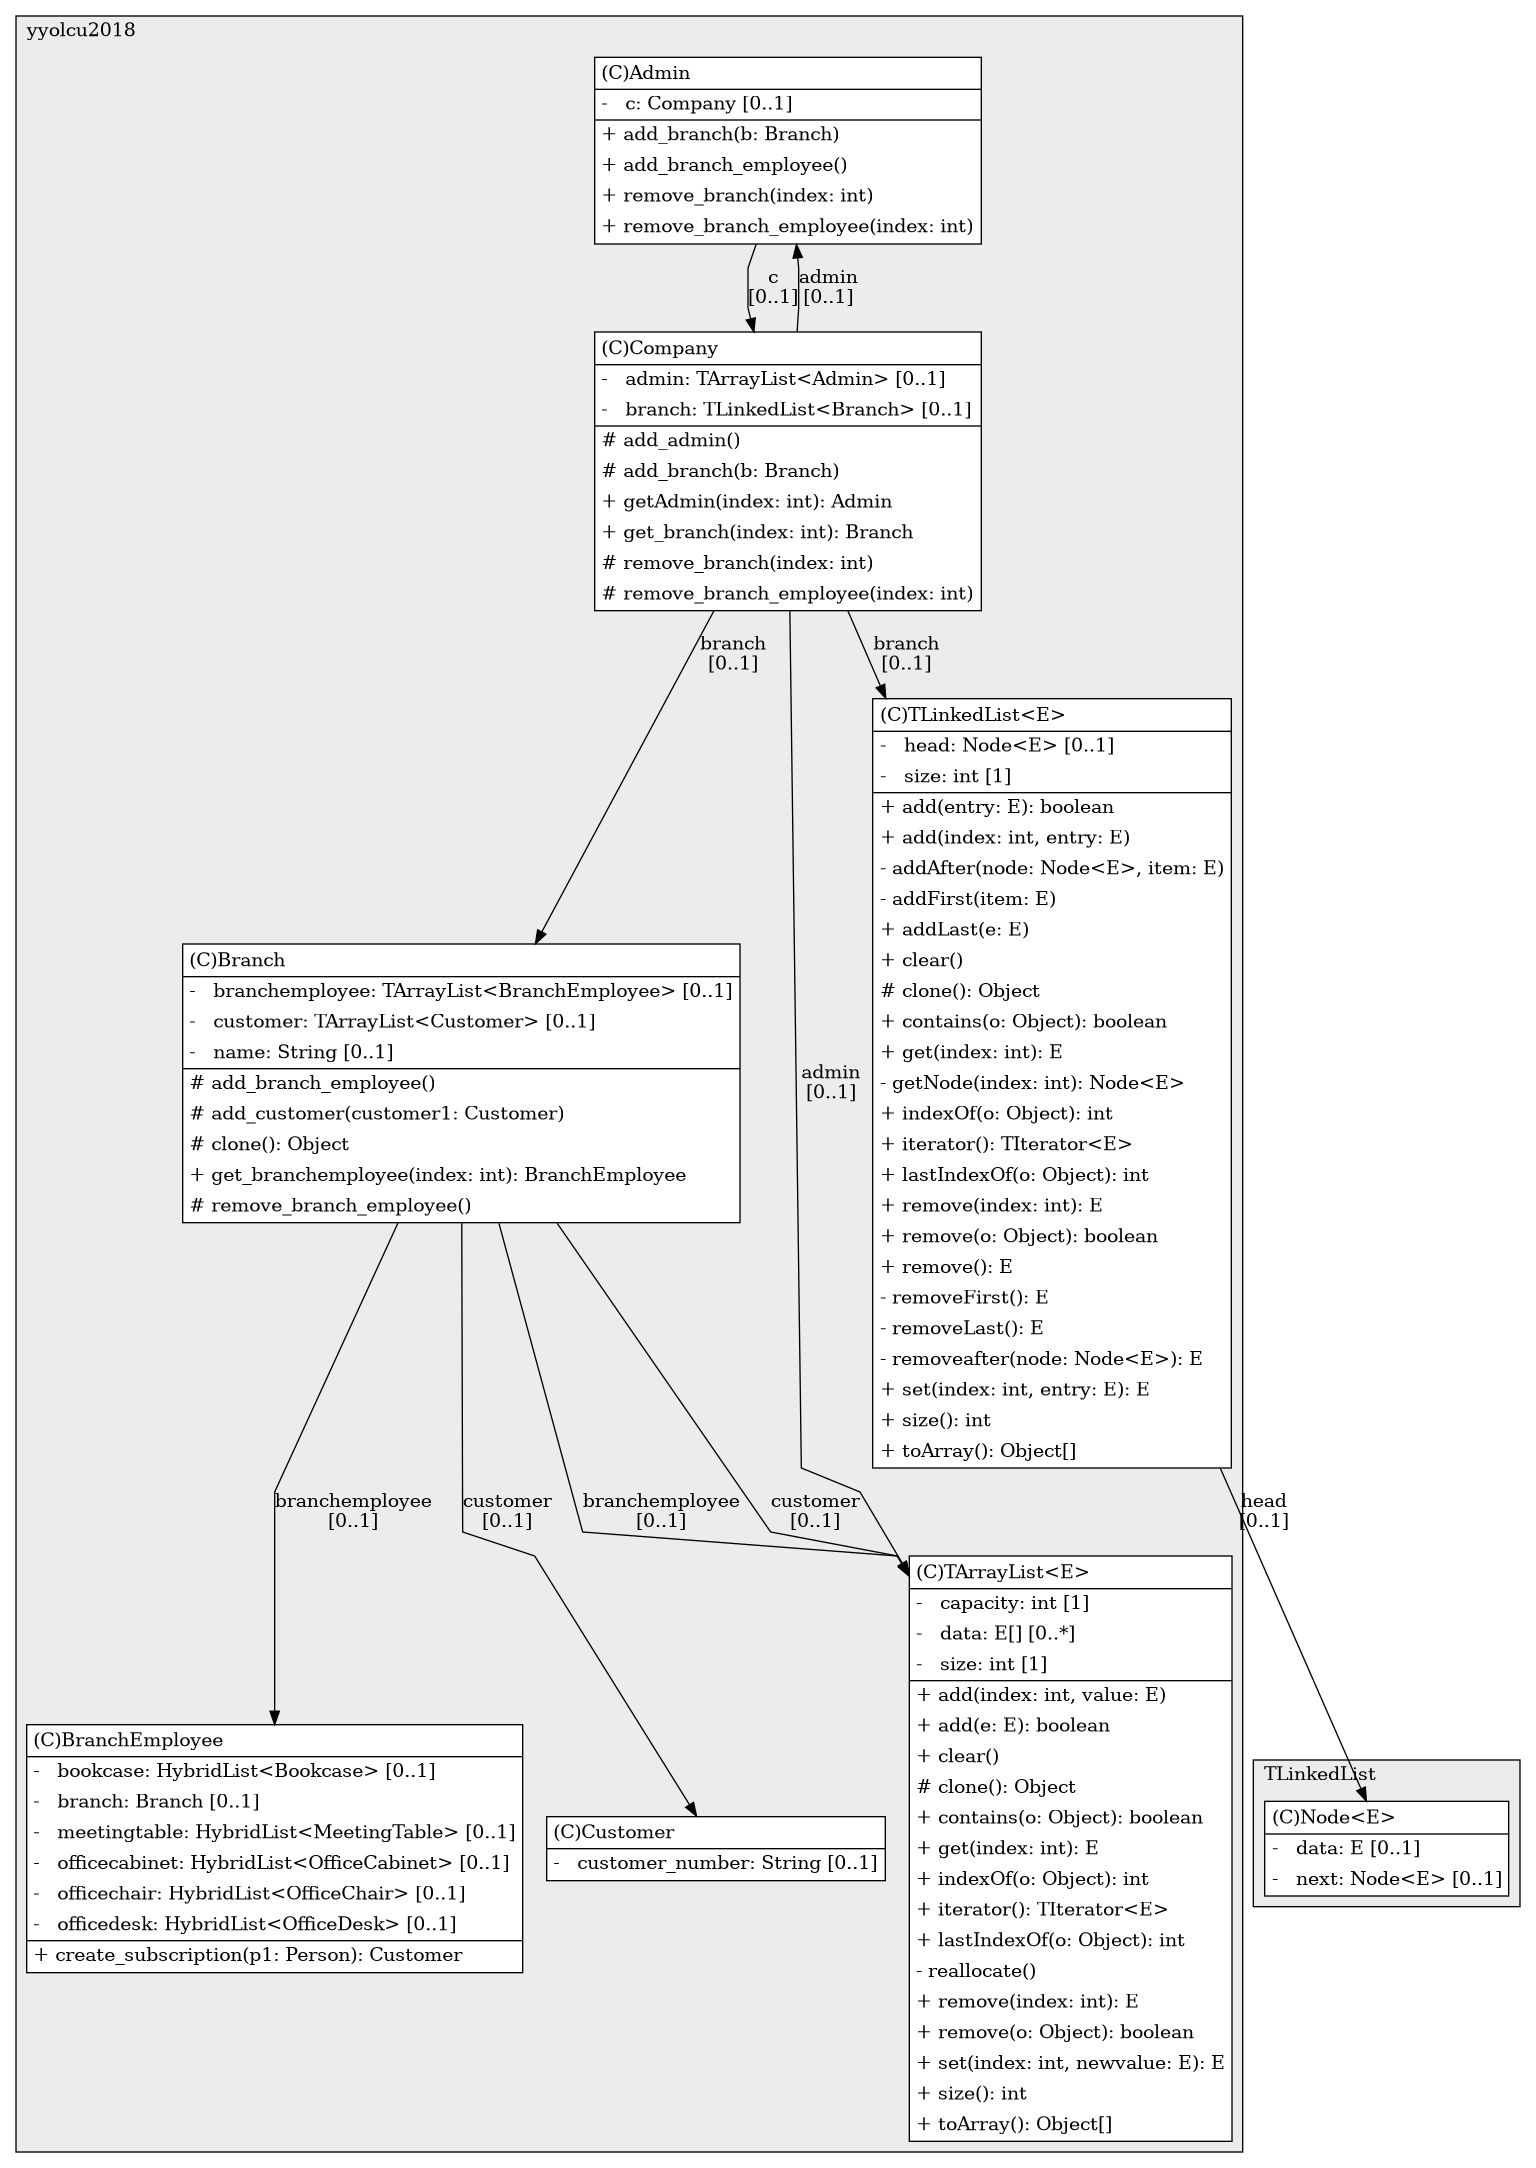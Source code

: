 @startuml

/' diagram meta data start
config=StructureConfiguration;
{
  "projectClassification": {
    "searchMode": "OpenProject", // OpenProject, AllProjects
    "includedProjects": "",
    "pathEndKeywords": "*.impl",
    "isClientPath": "",
    "isClientName": "",
    "isTestPath": "",
    "isTestName": "",
    "isMappingPath": "",
    "isMappingName": "",
    "isDataAccessPath": "",
    "isDataAccessName": "",
    "isDataStructurePath": "",
    "isDataStructureName": "",
    "isInterfaceStructuresPath": "",
    "isInterfaceStructuresName": "",
    "isEntryPointPath": "",
    "isEntryPointName": ""
  },
  "graphRestriction": {
    "classPackageExcludeFilter": "",
    "classPackageIncludeFilter": "",
    "classNameExcludeFilter": "",
    "classNameIncludeFilter": "",
    "methodNameExcludeFilter": "",
    "methodNameIncludeFilter": "",
    "removeByInheritance": "", // inheritance/annotation based filtering is done in a second step
    "removeByAnnotation": "",
    "removeByClassPackage": "", // cleanup the graph after inheritance/annotation based filtering is done
    "removeByClassName": "",
    "cutMappings": false,
    "cutEnum": true,
    "cutTests": true,
    "cutClient": true,
    "cutDataAccess": false,
    "cutInterfaceStructures": false,
    "cutDataStructures": false,
    "cutGetterAndSetter": true,
    "cutConstructors": true
  },
  "graphTraversal": {
    "forwardDepth": 3,
    "backwardDepth": 3,
    "classPackageExcludeFilter": "",
    "classPackageIncludeFilter": "",
    "classNameExcludeFilter": "",
    "classNameIncludeFilter": "",
    "methodNameExcludeFilter": "",
    "methodNameIncludeFilter": "",
    "hideMappings": false,
    "hideDataStructures": false,
    "hidePrivateMethods": true,
    "hideInterfaceCalls": true, // indirection: implementation -> interface (is hidden) -> implementation
    "onlyShowApplicationEntryPoints": false // root node is included
  },
  "details": {
    "aggregation": "GroupByClass", // ByClass, GroupByClass, None
    "showClassGenericTypes": true,
    "showMethods": true,
    "showMethodParameterNames": true,
    "showMethodParameterTypes": true,
    "showMethodReturnType": true,
    "showPackageLevels": 2,
    "showDetailedClassStructure": true
  },
  "rootClass": "yyolcu2018.Admin"
}
diagram meta data end '/



digraph g {
    rankdir="TB"
    splines=polyline
    

'nodes 
subgraph cluster_1578853941 { 
   	label=TLinkedList
	labeljust=l
	fillcolor="#ececec"
	style=filled
   
   Node232133007[
	label=<<TABLE BORDER="1" CELLBORDER="0" CELLPADDING="4" CELLSPACING="0">
<TR><TD ALIGN="LEFT" >(C)Node&lt;E&gt;</TD></TR>
<HR/>
<TR><TD ALIGN="LEFT" >-   data: E [0..1]</TD></TR>
<TR><TD ALIGN="LEFT" >-   next: Node&lt;E&gt; [0..1]</TD></TR>
</TABLE>>
	style=filled
	margin=0
	shape=plaintext
	fillcolor="#FFFFFF"
];
} 

subgraph cluster_1773511788 { 
   	label=yyolcu2018
	labeljust=l
	fillcolor="#ececec"
	style=filled
   
   Admin1773511788[
	label=<<TABLE BORDER="1" CELLBORDER="0" CELLPADDING="4" CELLSPACING="0">
<TR><TD ALIGN="LEFT" >(C)Admin</TD></TR>
<HR/>
<TR><TD ALIGN="LEFT" >-   c: Company [0..1]</TD></TR>
<HR/>
<TR><TD ALIGN="LEFT" >+ add_branch(b: Branch)</TD></TR>
<TR><TD ALIGN="LEFT" >+ add_branch_employee()</TD></TR>
<TR><TD ALIGN="LEFT" >+ remove_branch(index: int)</TD></TR>
<TR><TD ALIGN="LEFT" >+ remove_branch_employee(index: int)</TD></TR>
</TABLE>>
	style=filled
	margin=0
	shape=plaintext
	fillcolor="#FFFFFF"
];

Branch1773511788[
	label=<<TABLE BORDER="1" CELLBORDER="0" CELLPADDING="4" CELLSPACING="0">
<TR><TD ALIGN="LEFT" >(C)Branch</TD></TR>
<HR/>
<TR><TD ALIGN="LEFT" >-   branchemployee: TArrayList&lt;BranchEmployee&gt; [0..1]</TD></TR>
<TR><TD ALIGN="LEFT" >-   customer: TArrayList&lt;Customer&gt; [0..1]</TD></TR>
<TR><TD ALIGN="LEFT" >-   name: String [0..1]</TD></TR>
<HR/>
<TR><TD ALIGN="LEFT" ># add_branch_employee()</TD></TR>
<TR><TD ALIGN="LEFT" ># add_customer(customer1: Customer)</TD></TR>
<TR><TD ALIGN="LEFT" ># clone(): Object</TD></TR>
<TR><TD ALIGN="LEFT" >+ get_branchemployee(index: int): BranchEmployee</TD></TR>
<TR><TD ALIGN="LEFT" ># remove_branch_employee()</TD></TR>
</TABLE>>
	style=filled
	margin=0
	shape=plaintext
	fillcolor="#FFFFFF"
];

BranchEmployee1773511788[
	label=<<TABLE BORDER="1" CELLBORDER="0" CELLPADDING="4" CELLSPACING="0">
<TR><TD ALIGN="LEFT" >(C)BranchEmployee</TD></TR>
<HR/>
<TR><TD ALIGN="LEFT" >-   bookcase: HybridList&lt;Bookcase&gt; [0..1]</TD></TR>
<TR><TD ALIGN="LEFT" >-   branch: Branch [0..1]</TD></TR>
<TR><TD ALIGN="LEFT" >-   meetingtable: HybridList&lt;MeetingTable&gt; [0..1]</TD></TR>
<TR><TD ALIGN="LEFT" >-   officecabinet: HybridList&lt;OfficeCabinet&gt; [0..1]</TD></TR>
<TR><TD ALIGN="LEFT" >-   officechair: HybridList&lt;OfficeChair&gt; [0..1]</TD></TR>
<TR><TD ALIGN="LEFT" >-   officedesk: HybridList&lt;OfficeDesk&gt; [0..1]</TD></TR>
<HR/>
<TR><TD ALIGN="LEFT" >+ create_subscription(p1: Person): Customer</TD></TR>
</TABLE>>
	style=filled
	margin=0
	shape=plaintext
	fillcolor="#FFFFFF"
];

Company1773511788[
	label=<<TABLE BORDER="1" CELLBORDER="0" CELLPADDING="4" CELLSPACING="0">
<TR><TD ALIGN="LEFT" >(C)Company</TD></TR>
<HR/>
<TR><TD ALIGN="LEFT" >-   admin: TArrayList&lt;Admin&gt; [0..1]</TD></TR>
<TR><TD ALIGN="LEFT" >-   branch: TLinkedList&lt;Branch&gt; [0..1]</TD></TR>
<HR/>
<TR><TD ALIGN="LEFT" ># add_admin()</TD></TR>
<TR><TD ALIGN="LEFT" ># add_branch(b: Branch)</TD></TR>
<TR><TD ALIGN="LEFT" >+ getAdmin(index: int): Admin</TD></TR>
<TR><TD ALIGN="LEFT" >+ get_branch(index: int): Branch</TD></TR>
<TR><TD ALIGN="LEFT" ># remove_branch(index: int)</TD></TR>
<TR><TD ALIGN="LEFT" ># remove_branch_employee(index: int)</TD></TR>
</TABLE>>
	style=filled
	margin=0
	shape=plaintext
	fillcolor="#FFFFFF"
];

Customer1773511788[
	label=<<TABLE BORDER="1" CELLBORDER="0" CELLPADDING="4" CELLSPACING="0">
<TR><TD ALIGN="LEFT" >(C)Customer</TD></TR>
<HR/>
<TR><TD ALIGN="LEFT" >-   customer_number: String [0..1]</TD></TR>
</TABLE>>
	style=filled
	margin=0
	shape=plaintext
	fillcolor="#FFFFFF"
];

TArrayList1773511788[
	label=<<TABLE BORDER="1" CELLBORDER="0" CELLPADDING="4" CELLSPACING="0">
<TR><TD ALIGN="LEFT" >(C)TArrayList&lt;E&gt;</TD></TR>
<HR/>
<TR><TD ALIGN="LEFT" >-   capacity: int [1]</TD></TR>
<TR><TD ALIGN="LEFT" >-   data: E[] [0..*]</TD></TR>
<TR><TD ALIGN="LEFT" >-   size: int [1]</TD></TR>
<HR/>
<TR><TD ALIGN="LEFT" >+ add(index: int, value: E)</TD></TR>
<TR><TD ALIGN="LEFT" >+ add(e: E): boolean</TD></TR>
<TR><TD ALIGN="LEFT" >+ clear()</TD></TR>
<TR><TD ALIGN="LEFT" ># clone(): Object</TD></TR>
<TR><TD ALIGN="LEFT" >+ contains(o: Object): boolean</TD></TR>
<TR><TD ALIGN="LEFT" >+ get(index: int): E</TD></TR>
<TR><TD ALIGN="LEFT" >+ indexOf(o: Object): int</TD></TR>
<TR><TD ALIGN="LEFT" >+ iterator(): TIterator&lt;E&gt;</TD></TR>
<TR><TD ALIGN="LEFT" >+ lastIndexOf(o: Object): int</TD></TR>
<TR><TD ALIGN="LEFT" >- reallocate()</TD></TR>
<TR><TD ALIGN="LEFT" >+ remove(index: int): E</TD></TR>
<TR><TD ALIGN="LEFT" >+ remove(o: Object): boolean</TD></TR>
<TR><TD ALIGN="LEFT" >+ set(index: int, newvalue: E): E</TD></TR>
<TR><TD ALIGN="LEFT" >+ size(): int</TD></TR>
<TR><TD ALIGN="LEFT" >+ toArray(): Object[]</TD></TR>
</TABLE>>
	style=filled
	margin=0
	shape=plaintext
	fillcolor="#FFFFFF"
];

TLinkedList1773511788[
	label=<<TABLE BORDER="1" CELLBORDER="0" CELLPADDING="4" CELLSPACING="0">
<TR><TD ALIGN="LEFT" >(C)TLinkedList&lt;E&gt;</TD></TR>
<HR/>
<TR><TD ALIGN="LEFT" >-   head: Node&lt;E&gt; [0..1]</TD></TR>
<TR><TD ALIGN="LEFT" >-   size: int [1]</TD></TR>
<HR/>
<TR><TD ALIGN="LEFT" >+ add(entry: E): boolean</TD></TR>
<TR><TD ALIGN="LEFT" >+ add(index: int, entry: E)</TD></TR>
<TR><TD ALIGN="LEFT" >- addAfter(node: Node&lt;E&gt;, item: E)</TD></TR>
<TR><TD ALIGN="LEFT" >- addFirst(item: E)</TD></TR>
<TR><TD ALIGN="LEFT" >+ addLast(e: E)</TD></TR>
<TR><TD ALIGN="LEFT" >+ clear()</TD></TR>
<TR><TD ALIGN="LEFT" ># clone(): Object</TD></TR>
<TR><TD ALIGN="LEFT" >+ contains(o: Object): boolean</TD></TR>
<TR><TD ALIGN="LEFT" >+ get(index: int): E</TD></TR>
<TR><TD ALIGN="LEFT" >- getNode(index: int): Node&lt;E&gt;</TD></TR>
<TR><TD ALIGN="LEFT" >+ indexOf(o: Object): int</TD></TR>
<TR><TD ALIGN="LEFT" >+ iterator(): TIterator&lt;E&gt;</TD></TR>
<TR><TD ALIGN="LEFT" >+ lastIndexOf(o: Object): int</TD></TR>
<TR><TD ALIGN="LEFT" >+ remove(index: int): E</TD></TR>
<TR><TD ALIGN="LEFT" >+ remove(o: Object): boolean</TD></TR>
<TR><TD ALIGN="LEFT" >+ remove(): E</TD></TR>
<TR><TD ALIGN="LEFT" >- removeFirst(): E</TD></TR>
<TR><TD ALIGN="LEFT" >- removeLast(): E</TD></TR>
<TR><TD ALIGN="LEFT" >- removeafter(node: Node&lt;E&gt;): E</TD></TR>
<TR><TD ALIGN="LEFT" >+ set(index: int, entry: E): E</TD></TR>
<TR><TD ALIGN="LEFT" >+ size(): int</TD></TR>
<TR><TD ALIGN="LEFT" >+ toArray(): Object[]</TD></TR>
</TABLE>>
	style=filled
	margin=0
	shape=plaintext
	fillcolor="#FFFFFF"
];
} 

'edges    
Admin1773511788 -> Company1773511788[label="c
[0..1]"];
Branch1773511788 -> BranchEmployee1773511788[label="branchemployee
[0..1]"];
Branch1773511788 -> Customer1773511788[label="customer
[0..1]"];
Branch1773511788 -> TArrayList1773511788[label="branchemployee
[0..1]"];
Branch1773511788 -> TArrayList1773511788[label="customer
[0..1]"];
Company1773511788 -> Admin1773511788[label="admin
[0..1]"];
Company1773511788 -> Branch1773511788[label="branch
[0..1]"];
Company1773511788 -> TArrayList1773511788[label="admin
[0..1]"];
Company1773511788 -> TLinkedList1773511788[label="branch
[0..1]"];
TLinkedList1773511788 -> Node232133007[label="head
[0..1]"];
    
}
@enduml